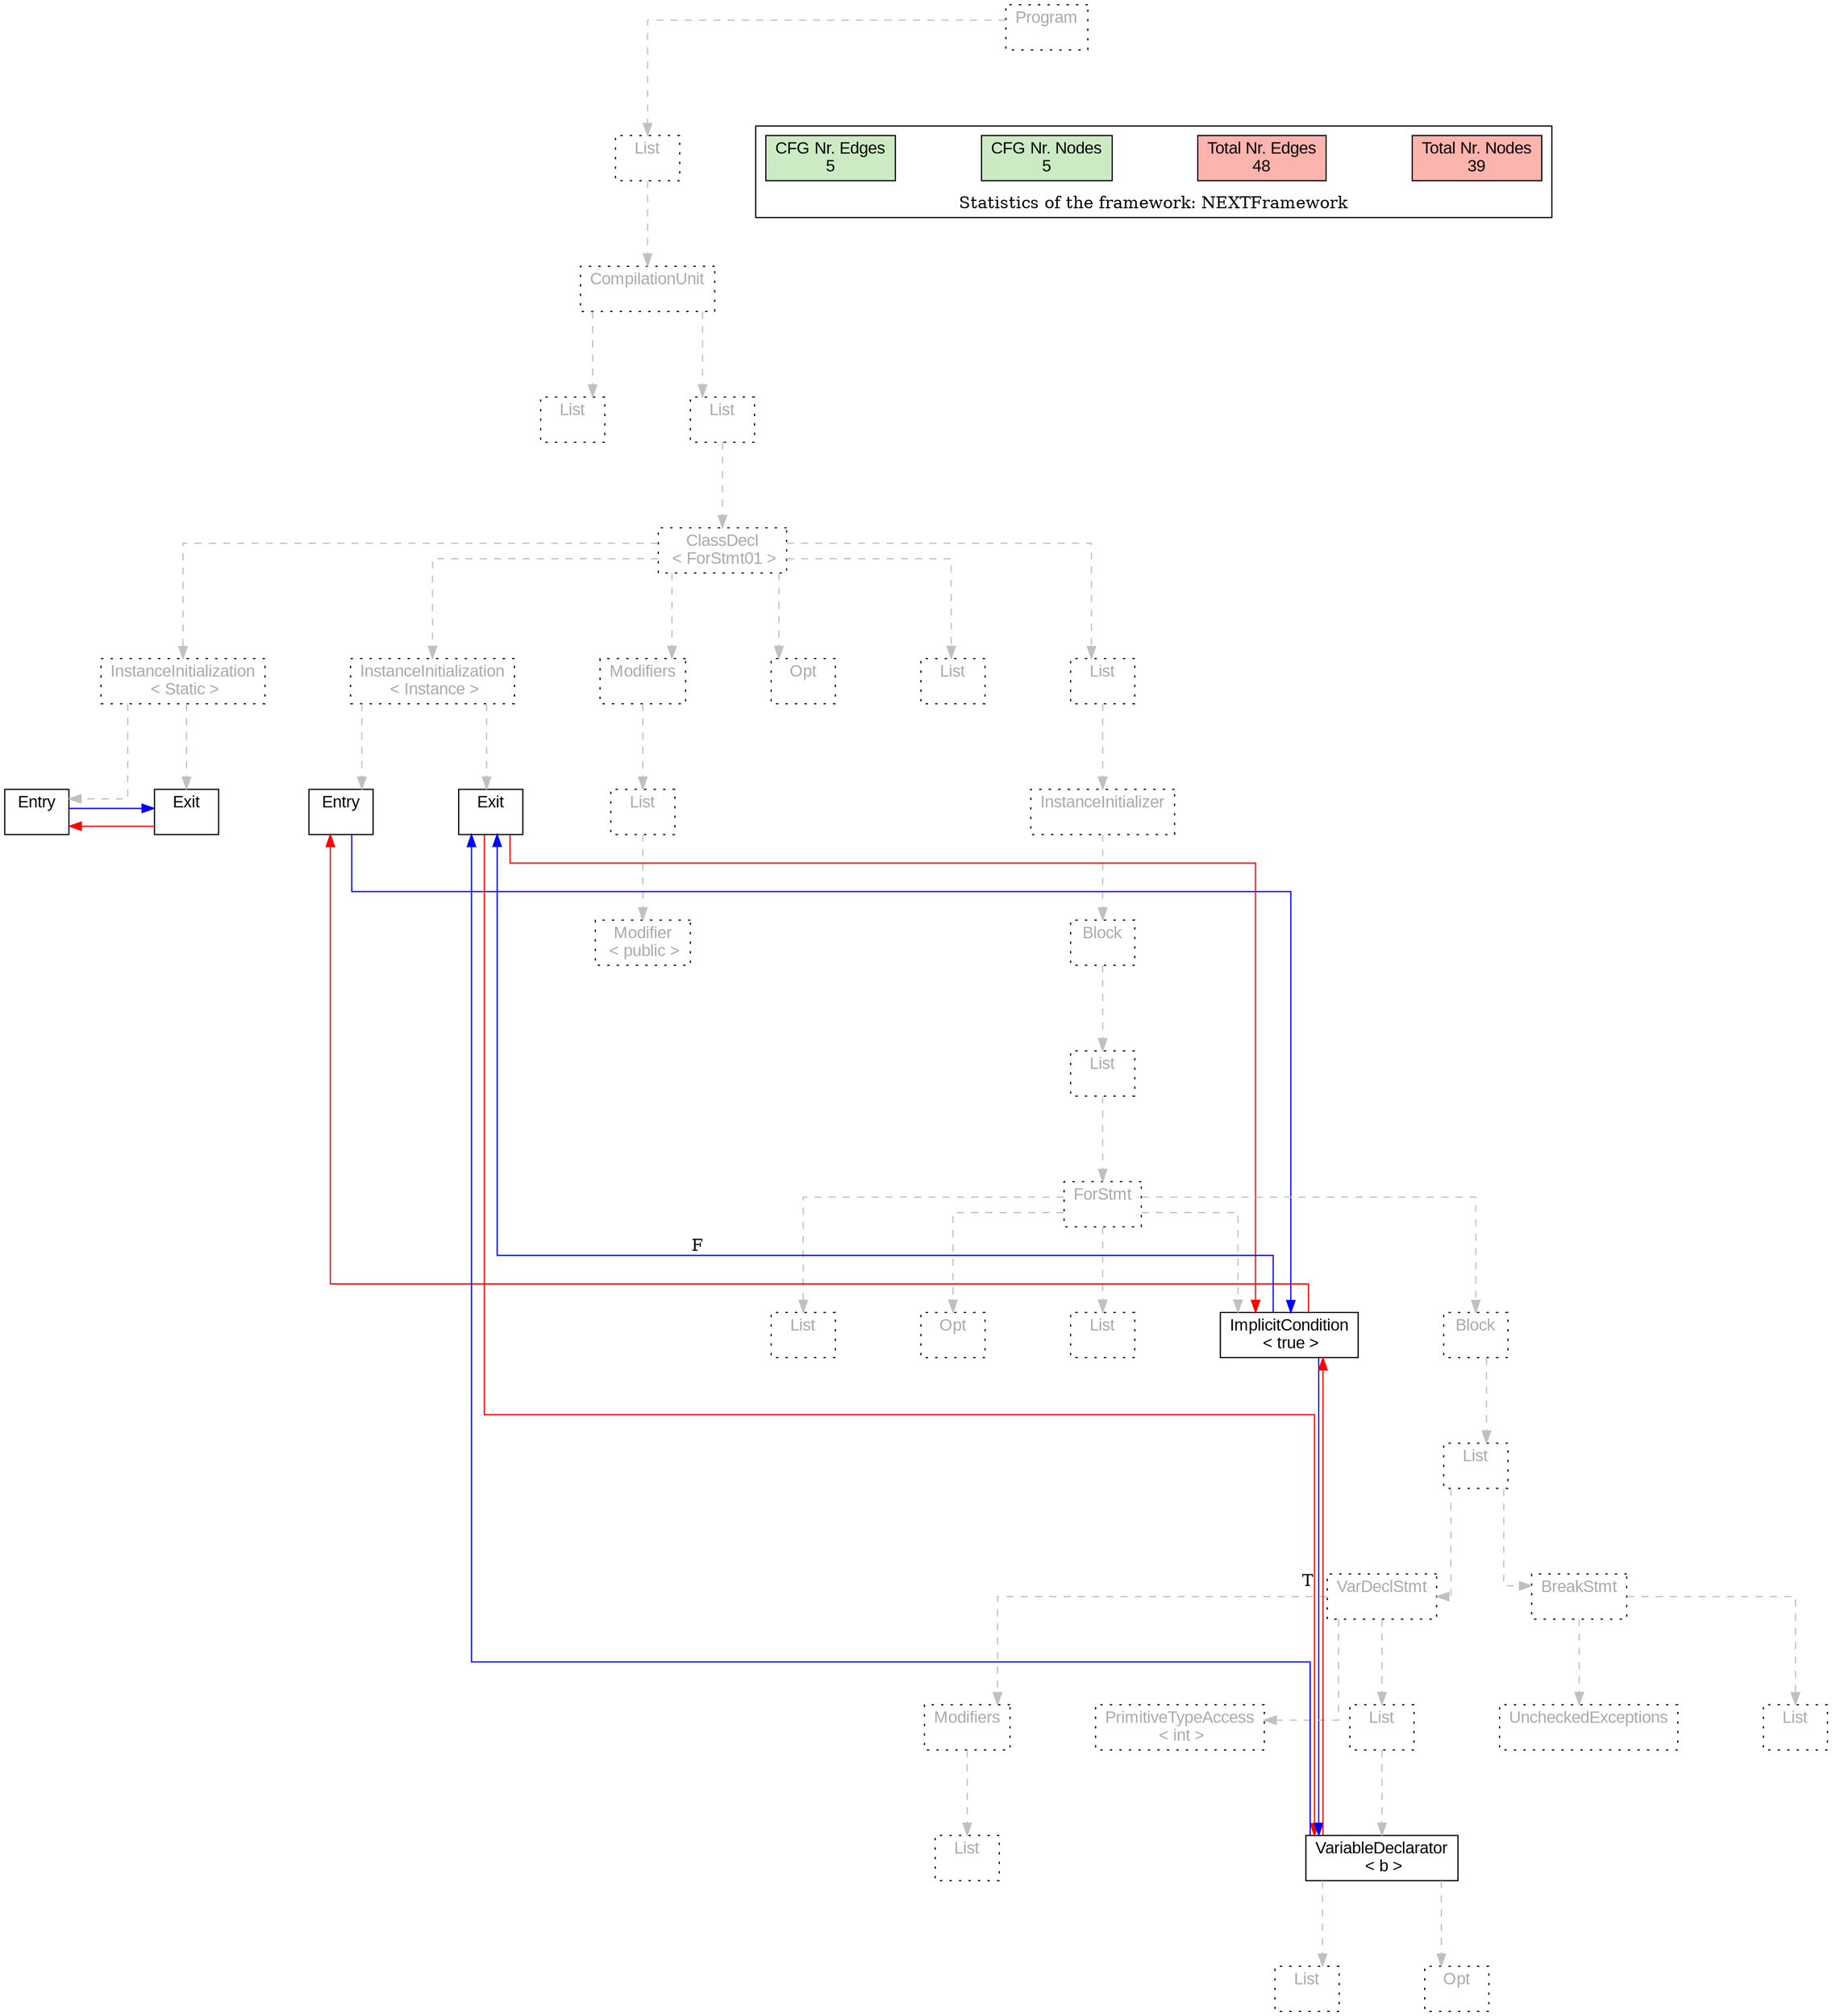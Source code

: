 digraph G {
graph [splines=ortho, nodesep="1", ranksep="1"]
node [shape=rect, fontname=Arial];
{ rank = same; "Program[0]"}
{ rank = same; "List[1]"}
{ rank = same; "CompilationUnit[2]"}
{ rank = same; "List[3]"; "List[4]"}
{ rank = same; "ClassDecl[5]"}
{ rank = same; "Modifiers[22]"; "Opt[25]"; "List[26]"; "List[27]"; "InstanceInitialization[6]"; "InstanceInitialization[14]"}
{ rank = same; "List[23]"; "InstanceInitializer[28]"; "Entry[7]"; "Exit[8]"; "Entry[15]"; "Exit[16]"}
{ rank = same; "Modifier[24]"; "Block[29]"}
{ rank = same; "List[30]"}
{ rank = same; "ForStmt[31]"}
{ rank = same; "List[32]"; "Opt[33]"; "List[34]"; "Block[35]"; "ImplicitCondition[48]"}
{ rank = same; "List[36]"}
{ rank = same; "VarDeclStmt[37]"; "BreakStmt[45]"}
{ rank = same; "Modifiers[38]"; "PrimitiveTypeAccess[40]"; "List[41]"; "List[47]"; "UncheckedExceptions[46]"}
{ rank = same; "List[39]"; "VariableDeclarator[42]"}
{ rank = same; "List[43]"; "Opt[44]"}
"Program[0]" [label="Program\n ", style= dotted   fillcolor="#eeeeee" fontcolor="#aaaaaa"  ]
"List[1]" [label="List\n ", style= dotted   fillcolor="#eeeeee" fontcolor="#aaaaaa"  ]
"CompilationUnit[2]" [label="CompilationUnit\n ", style= dotted   fillcolor="#eeeeee" fontcolor="#aaaaaa"  ]
"List[3]" [label="List\n ", style= dotted   fillcolor="#eeeeee" fontcolor="#aaaaaa"  ]
"List[4]" [label="List\n ", style= dotted   fillcolor="#eeeeee" fontcolor="#aaaaaa"  ]
"ClassDecl[5]" [label="ClassDecl\n < ForStmt01 >", style= dotted   fillcolor="#eeeeee" fontcolor="#aaaaaa"  ]
"Modifiers[22]" [label="Modifiers\n ", style= dotted   fillcolor="#eeeeee" fontcolor="#aaaaaa"  ]
"List[23]" [label="List\n ", style= dotted   fillcolor="#eeeeee" fontcolor="#aaaaaa"  ]
"Modifier[24]" [label="Modifier\n < public >", style= dotted   fillcolor="#eeeeee" fontcolor="#aaaaaa"  ]
"Opt[25]" [label="Opt\n ", style= dotted   fillcolor="#eeeeee" fontcolor="#aaaaaa"  ]
"List[26]" [label="List\n ", style= dotted   fillcolor="#eeeeee" fontcolor="#aaaaaa"  ]
"List[27]" [label="List\n ", style= dotted   fillcolor="#eeeeee" fontcolor="#aaaaaa"  ]
"InstanceInitializer[28]" [label="InstanceInitializer\n ", style= dotted   fillcolor="#eeeeee" fontcolor="#aaaaaa"  ]
"Block[29]" [label="Block\n ", style= dotted   fillcolor="#eeeeee" fontcolor="#aaaaaa"  ]
"List[30]" [label="List\n ", style= dotted   fillcolor="#eeeeee" fontcolor="#aaaaaa"  ]
"ForStmt[31]" [label="ForStmt\n ", style= dotted   fillcolor="#eeeeee" fontcolor="#aaaaaa"  ]
"List[32]" [label="List\n ", style= dotted   fillcolor="#eeeeee" fontcolor="#aaaaaa"  ]
"Opt[33]" [label="Opt\n ", style= dotted   fillcolor="#eeeeee" fontcolor="#aaaaaa"  ]
"List[34]" [label="List\n ", style= dotted   fillcolor="#eeeeee" fontcolor="#aaaaaa"  ]
"Block[35]" [label="Block\n ", style= dotted   fillcolor="#eeeeee" fontcolor="#aaaaaa"  ]
"List[36]" [label="List\n ", style= dotted   fillcolor="#eeeeee" fontcolor="#aaaaaa"  ]
"VarDeclStmt[37]" [label="VarDeclStmt\n ", style= dotted   fillcolor="#eeeeee" fontcolor="#aaaaaa"  ]
"Modifiers[38]" [label="Modifiers\n ", style= dotted   fillcolor="#eeeeee" fontcolor="#aaaaaa"  ]
"List[39]" [label="List\n ", style= dotted   fillcolor="#eeeeee" fontcolor="#aaaaaa"  ]
"PrimitiveTypeAccess[40]" [label="PrimitiveTypeAccess\n < int >", style= dotted   fillcolor="#eeeeee" fontcolor="#aaaaaa"  ]
"List[41]" [label="List\n ", style= dotted   fillcolor="#eeeeee" fontcolor="#aaaaaa"  ]
"VariableDeclarator[42]" [label="VariableDeclarator\n < b >", fillcolor=white   style=filled  ]
"List[43]" [label="List\n ", style= dotted   fillcolor="#eeeeee" fontcolor="#aaaaaa"  ]
"Opt[44]" [label="Opt\n ", style= dotted   fillcolor="#eeeeee" fontcolor="#aaaaaa"  ]
"BreakStmt[45]" [label="BreakStmt\n ", style= dotted   fillcolor="#eeeeee" fontcolor="#aaaaaa"  ]
"List[47]" [label="List\n ", style= dotted   fillcolor="#eeeeee" fontcolor="#aaaaaa"  ]
"UncheckedExceptions[46]" [label="UncheckedExceptions\n ", style= dotted   fillcolor="#eeeeee" fontcolor="#aaaaaa"  ]
"ImplicitCondition[48]" [label="ImplicitCondition\n < true >", fillcolor=white   style=filled  ]
"InstanceInitialization[6]" [label="InstanceInitialization\n < Instance >", style= dotted   fillcolor="#eeeeee" fontcolor="#aaaaaa"  ]
"Entry[7]" [label="Entry\n ", fillcolor=white   style=filled  ]
"Exit[8]" [label="Exit\n ", fillcolor=white   style=filled  ]
"InstanceInitialization[14]" [label="InstanceInitialization\n < Static >", style= dotted   fillcolor="#eeeeee" fontcolor="#aaaaaa"  ]
"Entry[15]" [label="Entry\n ", fillcolor=white   style=filled  ]
"Exit[16]" [label="Exit\n ", fillcolor=white   style=filled  ]
"CompilationUnit[2]" -> "List[3]" [style=dashed, color=gray]
"List[23]" -> "Modifier[24]" [style=dashed, color=gray]
"Modifiers[22]" -> "List[23]" [style=dashed, color=gray]
"ClassDecl[5]" -> "Modifiers[22]" [style=dashed, color=gray]
"ClassDecl[5]" -> "Opt[25]" [style=dashed, color=gray]
"ClassDecl[5]" -> "List[26]" [style=dashed, color=gray]
"ForStmt[31]" -> "List[32]" [style=dashed, color=gray]
"ForStmt[31]" -> "Opt[33]" [style=dashed, color=gray]
"ForStmt[31]" -> "List[34]" [style=dashed, color=gray]
"Modifiers[38]" -> "List[39]" [style=dashed, color=gray]
"VarDeclStmt[37]" -> "Modifiers[38]" [style=dashed, color=gray]
"VarDeclStmt[37]" -> "PrimitiveTypeAccess[40]" [style=dashed, color=gray]
"VariableDeclarator[42]" -> "List[43]" [style=dashed, color=gray]
"VariableDeclarator[42]" -> "Opt[44]" [style=dashed, color=gray]
"List[41]" -> "VariableDeclarator[42]" [style=dashed, color=gray]
"VarDeclStmt[37]" -> "List[41]" [style=dashed, color=gray]
"List[36]" -> "VarDeclStmt[37]" [style=dashed, color=gray]
"BreakStmt[45]" -> "List[47]" [style=dashed, color=gray]
"BreakStmt[45]" -> "UncheckedExceptions[46]" [style=dashed, color=gray]
"List[36]" -> "BreakStmt[45]" [style=dashed, color=gray]
"Block[35]" -> "List[36]" [style=dashed, color=gray]
"ForStmt[31]" -> "Block[35]" [style=dashed, color=gray]
"ForStmt[31]" -> "ImplicitCondition[48]" [style=dashed, color=gray]
"List[30]" -> "ForStmt[31]" [style=dashed, color=gray]
"Block[29]" -> "List[30]" [style=dashed, color=gray]
"InstanceInitializer[28]" -> "Block[29]" [style=dashed, color=gray]
"List[27]" -> "InstanceInitializer[28]" [style=dashed, color=gray]
"ClassDecl[5]" -> "List[27]" [style=dashed, color=gray]
"InstanceInitialization[6]" -> "Entry[7]" [style=dashed, color=gray]
"InstanceInitialization[6]" -> "Exit[8]" [style=dashed, color=gray]
"InstanceInitialization[14]" -> "Entry[15]" [style=dashed, color=gray]
"InstanceInitialization[14]" -> "Exit[16]" [style=dashed, color=gray]
"ClassDecl[5]" -> "InstanceInitialization[6]" [style=dashed, color=gray]
"ClassDecl[5]" -> "InstanceInitialization[14]" [style=dashed, color=gray]
"List[4]" -> "ClassDecl[5]" [style=dashed, color=gray]
"CompilationUnit[2]" -> "List[4]" [style=dashed, color=gray]
"List[1]" -> "CompilationUnit[2]" [style=dashed, color=gray]
"Program[0]" -> "List[1]" [style=dashed, color=gray]
"Exit[16]" -> "Entry[15]" [color=red, constraint=false]
"Entry[15]" -> "Exit[16]" [color=blue, constraint=false, xlabel=" "] 
"Exit[8]" -> "ImplicitCondition[48]" [color=red, constraint=false]
"Exit[8]" -> "VariableDeclarator[42]" [color=red, constraint=false]
"VariableDeclarator[42]" -> "Exit[8]" [color=blue, constraint=false, xlabel=" "] 
"VariableDeclarator[42]" -> "ImplicitCondition[48]" [color=red, constraint=false]
"ImplicitCondition[48]" -> "VariableDeclarator[42]" [color=blue, constraint=false, xlabel="T "] 
"ImplicitCondition[48]" -> "Exit[8]" [color=blue, constraint=false, xlabel="F "] 
"ImplicitCondition[48]" -> "Entry[7]" [color=red, constraint=false]
"Entry[7]" -> "ImplicitCondition[48]" [color=blue, constraint=false, xlabel=" "] 
"List[3]" -> "List[4]" [style=invis]
"InstanceInitialization[14]" -> "InstanceInitialization[6]" -> "Modifiers[22]" -> "Opt[25]" -> "List[26]" -> "List[27]" [style=invis]
"List[32]" -> "Opt[33]" -> "List[34]" -> "Block[35]" [style=invis]
"VarDeclStmt[37]" -> "BreakStmt[45]" [style=invis]
"Modifiers[38]" -> "PrimitiveTypeAccess[40]" -> "List[41]" [style=invis]
"List[43]" -> "Opt[44]" [style=invis]
"Entry[7]" -> "Exit[8]" [style=invis]
"Entry[15]" -> "Exit[16]" [style=invis]

subgraph cluster_legend {
{node [style=filled, fillcolor=1, colorscheme="pastel13"]
Nodes [label="Total Nr. Nodes
39", fillcolor=1]
Edges [label="Total Nr. Edges
48", fillcolor=1]
NodesCFG [label="CFG Nr. Nodes
5", fillcolor=3]
EdgesCFG [label="CFG Nr. Edges
5", fillcolor=3]
Nodes-> "Program[0]" -> NodesCFG  [style="invis"]
Edges -> "Program[0]" ->EdgesCFG [style="invis"]}
label = "Statistics of the framework: NEXTFramework"
style="solid"
ranksep=0.05
nodesep=0.01
labelloc = b
len=2
}}